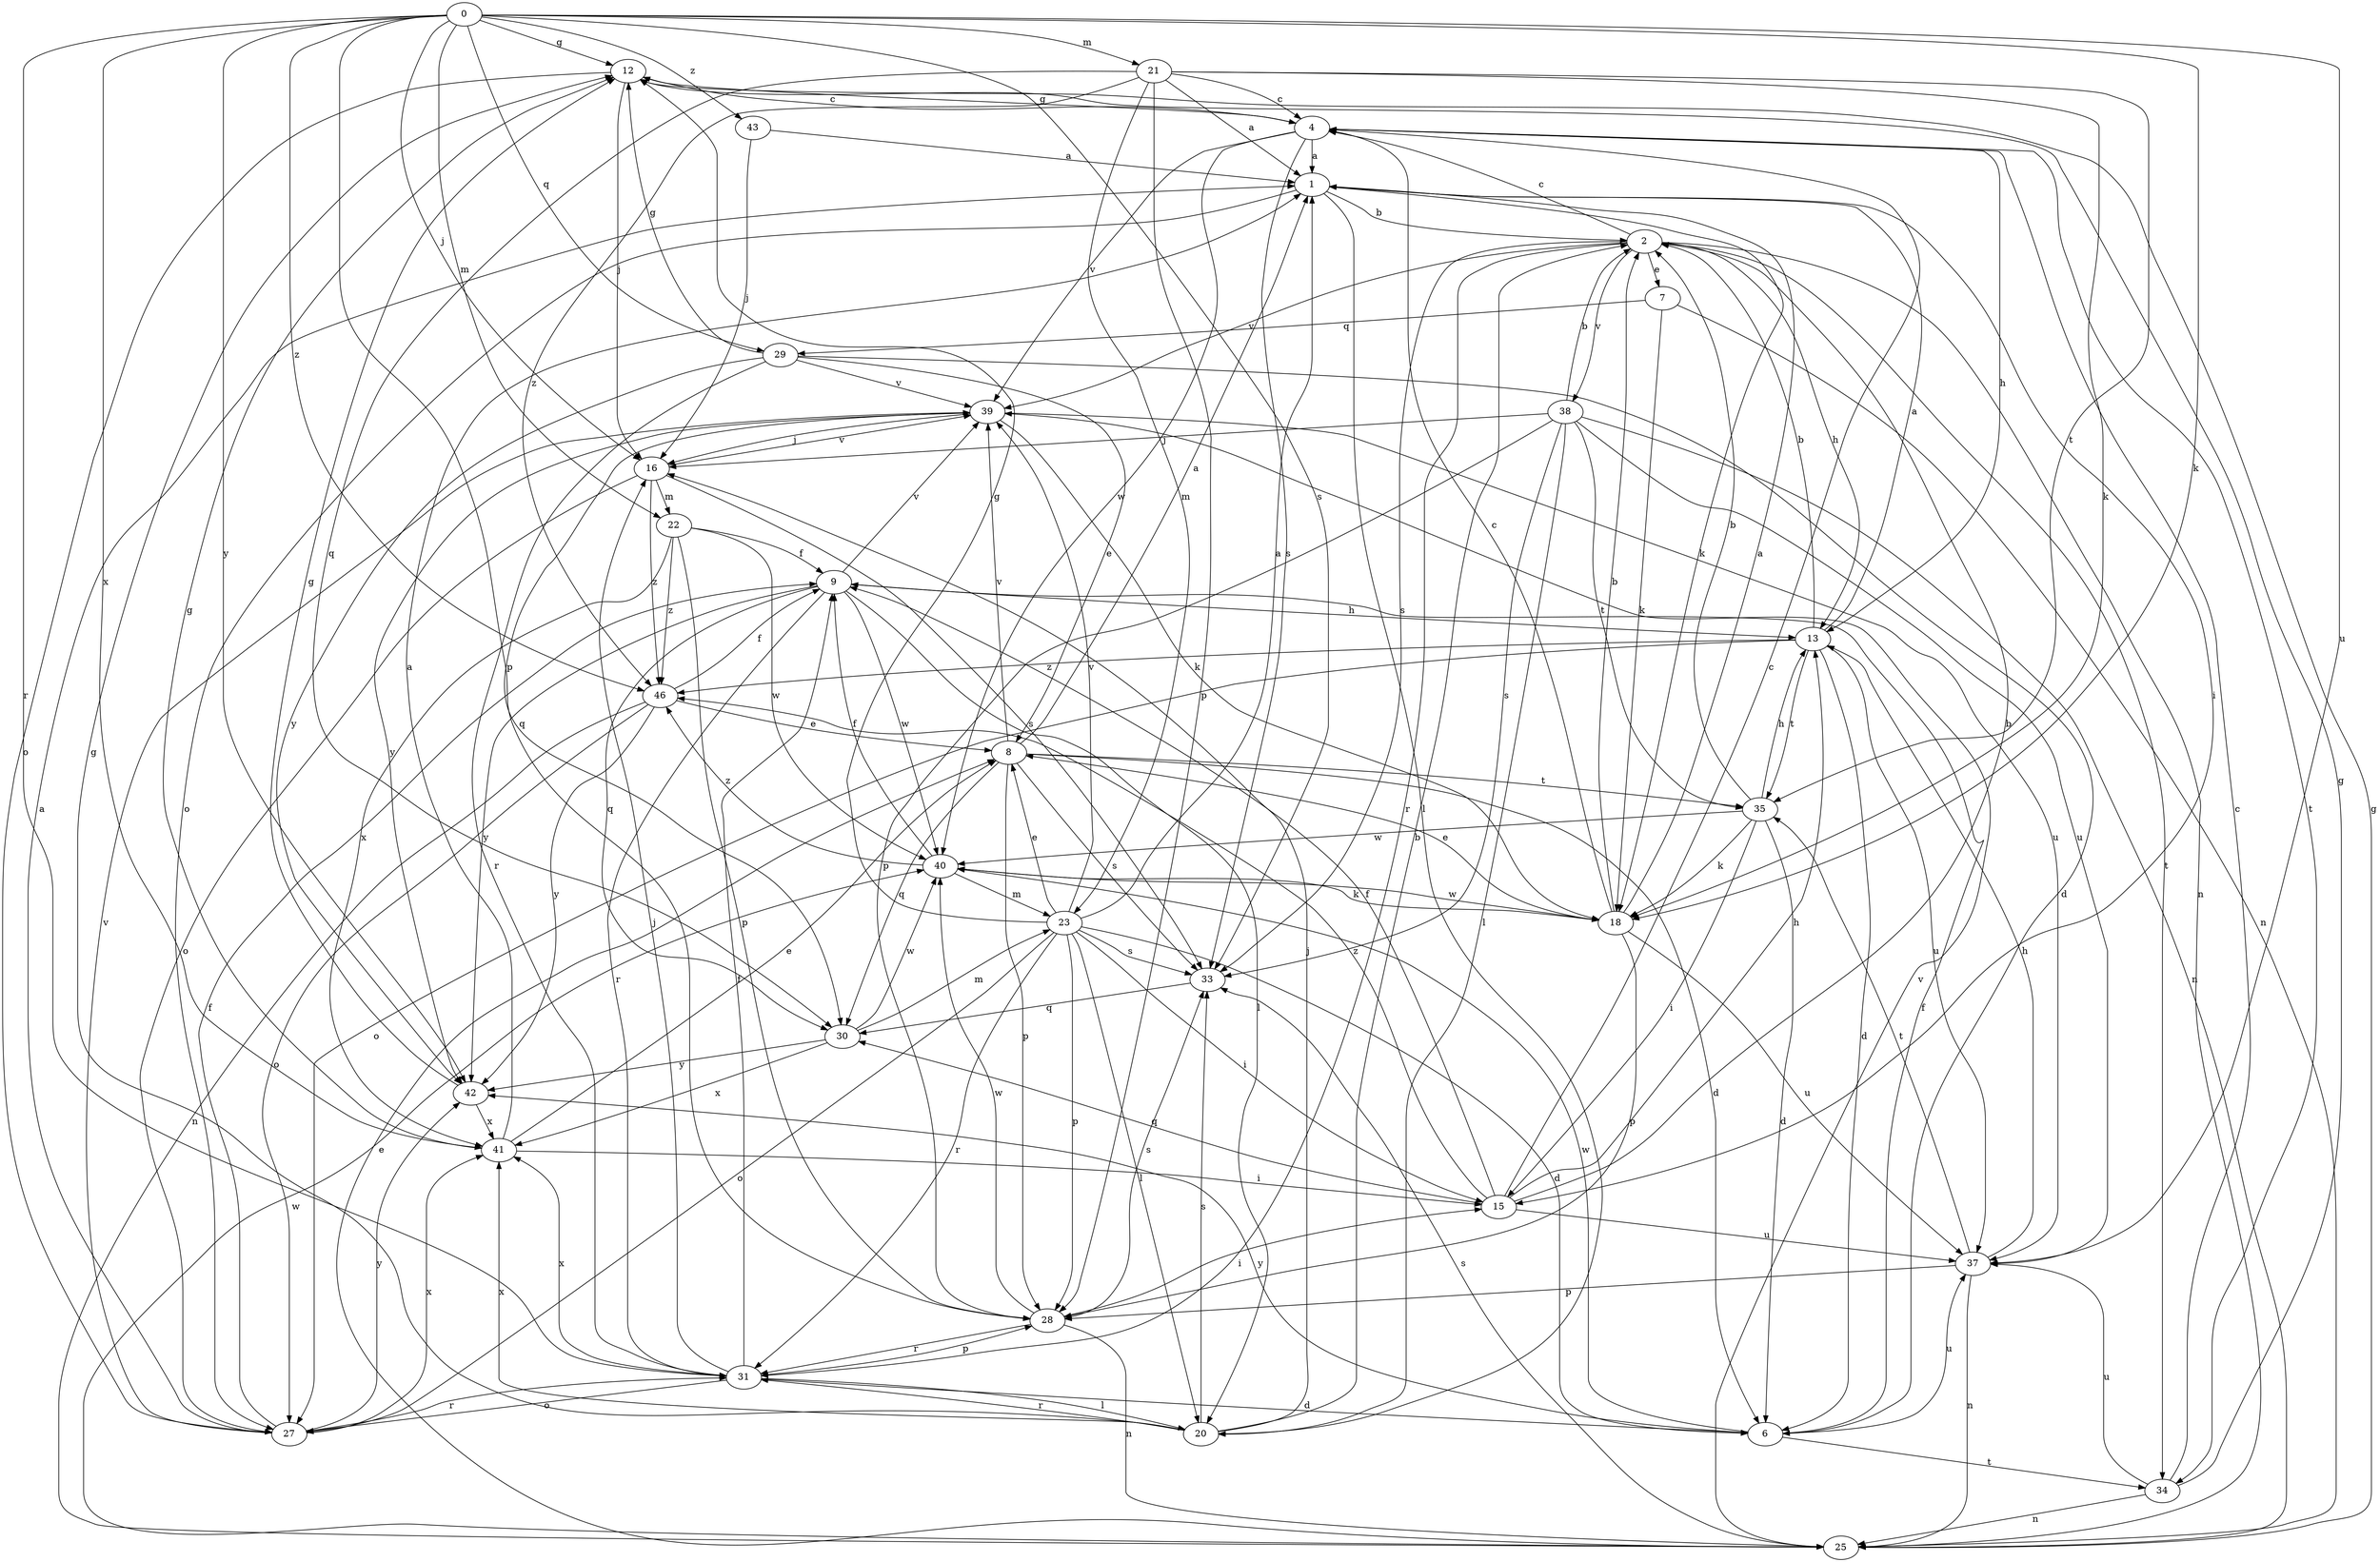 strict digraph  {
0;
1;
2;
4;
6;
7;
8;
9;
12;
13;
15;
16;
18;
20;
21;
22;
23;
25;
27;
28;
29;
30;
31;
33;
34;
35;
37;
38;
39;
40;
41;
42;
43;
46;
0 -> 12  [label=g];
0 -> 16  [label=j];
0 -> 18  [label=k];
0 -> 21  [label=m];
0 -> 22  [label=m];
0 -> 28  [label=p];
0 -> 29  [label=q];
0 -> 31  [label=r];
0 -> 33  [label=s];
0 -> 37  [label=u];
0 -> 41  [label=x];
0 -> 42  [label=y];
0 -> 43  [label=z];
0 -> 46  [label=z];
1 -> 2  [label=b];
1 -> 15  [label=i];
1 -> 18  [label=k];
1 -> 20  [label=l];
1 -> 27  [label=o];
2 -> 4  [label=c];
2 -> 7  [label=e];
2 -> 13  [label=h];
2 -> 25  [label=n];
2 -> 31  [label=r];
2 -> 33  [label=s];
2 -> 34  [label=t];
2 -> 38  [label=v];
2 -> 39  [label=v];
4 -> 1  [label=a];
4 -> 12  [label=g];
4 -> 13  [label=h];
4 -> 33  [label=s];
4 -> 34  [label=t];
4 -> 39  [label=v];
4 -> 40  [label=w];
6 -> 9  [label=f];
6 -> 34  [label=t];
6 -> 37  [label=u];
6 -> 40  [label=w];
6 -> 42  [label=y];
7 -> 18  [label=k];
7 -> 25  [label=n];
7 -> 29  [label=q];
8 -> 1  [label=a];
8 -> 6  [label=d];
8 -> 28  [label=p];
8 -> 30  [label=q];
8 -> 33  [label=s];
8 -> 35  [label=t];
8 -> 39  [label=v];
9 -> 13  [label=h];
9 -> 20  [label=l];
9 -> 30  [label=q];
9 -> 31  [label=r];
9 -> 39  [label=v];
9 -> 40  [label=w];
9 -> 42  [label=y];
12 -> 4  [label=c];
12 -> 16  [label=j];
12 -> 27  [label=o];
13 -> 1  [label=a];
13 -> 2  [label=b];
13 -> 6  [label=d];
13 -> 27  [label=o];
13 -> 35  [label=t];
13 -> 37  [label=u];
13 -> 46  [label=z];
15 -> 2  [label=b];
15 -> 4  [label=c];
15 -> 9  [label=f];
15 -> 13  [label=h];
15 -> 30  [label=q];
15 -> 37  [label=u];
15 -> 46  [label=z];
16 -> 22  [label=m];
16 -> 27  [label=o];
16 -> 33  [label=s];
16 -> 39  [label=v];
16 -> 46  [label=z];
18 -> 1  [label=a];
18 -> 2  [label=b];
18 -> 4  [label=c];
18 -> 8  [label=e];
18 -> 28  [label=p];
18 -> 37  [label=u];
18 -> 40  [label=w];
20 -> 2  [label=b];
20 -> 12  [label=g];
20 -> 16  [label=j];
20 -> 31  [label=r];
20 -> 33  [label=s];
20 -> 41  [label=x];
21 -> 1  [label=a];
21 -> 4  [label=c];
21 -> 18  [label=k];
21 -> 23  [label=m];
21 -> 28  [label=p];
21 -> 30  [label=q];
21 -> 35  [label=t];
21 -> 46  [label=z];
22 -> 9  [label=f];
22 -> 28  [label=p];
22 -> 40  [label=w];
22 -> 41  [label=x];
22 -> 46  [label=z];
23 -> 1  [label=a];
23 -> 6  [label=d];
23 -> 8  [label=e];
23 -> 12  [label=g];
23 -> 15  [label=i];
23 -> 20  [label=l];
23 -> 27  [label=o];
23 -> 28  [label=p];
23 -> 31  [label=r];
23 -> 33  [label=s];
23 -> 39  [label=v];
25 -> 8  [label=e];
25 -> 12  [label=g];
25 -> 33  [label=s];
25 -> 39  [label=v];
25 -> 40  [label=w];
27 -> 1  [label=a];
27 -> 9  [label=f];
27 -> 31  [label=r];
27 -> 39  [label=v];
27 -> 41  [label=x];
27 -> 42  [label=y];
28 -> 15  [label=i];
28 -> 25  [label=n];
28 -> 31  [label=r];
28 -> 33  [label=s];
28 -> 40  [label=w];
29 -> 6  [label=d];
29 -> 8  [label=e];
29 -> 12  [label=g];
29 -> 31  [label=r];
29 -> 39  [label=v];
29 -> 42  [label=y];
30 -> 23  [label=m];
30 -> 40  [label=w];
30 -> 41  [label=x];
30 -> 42  [label=y];
31 -> 6  [label=d];
31 -> 9  [label=f];
31 -> 16  [label=j];
31 -> 20  [label=l];
31 -> 27  [label=o];
31 -> 28  [label=p];
31 -> 41  [label=x];
33 -> 30  [label=q];
34 -> 4  [label=c];
34 -> 12  [label=g];
34 -> 25  [label=n];
34 -> 37  [label=u];
35 -> 2  [label=b];
35 -> 6  [label=d];
35 -> 13  [label=h];
35 -> 15  [label=i];
35 -> 18  [label=k];
35 -> 40  [label=w];
37 -> 13  [label=h];
37 -> 25  [label=n];
37 -> 28  [label=p];
37 -> 35  [label=t];
38 -> 2  [label=b];
38 -> 16  [label=j];
38 -> 20  [label=l];
38 -> 25  [label=n];
38 -> 28  [label=p];
38 -> 33  [label=s];
38 -> 35  [label=t];
38 -> 37  [label=u];
39 -> 16  [label=j];
39 -> 18  [label=k];
39 -> 30  [label=q];
39 -> 37  [label=u];
39 -> 42  [label=y];
40 -> 9  [label=f];
40 -> 18  [label=k];
40 -> 23  [label=m];
40 -> 46  [label=z];
41 -> 1  [label=a];
41 -> 8  [label=e];
41 -> 12  [label=g];
41 -> 15  [label=i];
42 -> 12  [label=g];
42 -> 41  [label=x];
43 -> 1  [label=a];
43 -> 16  [label=j];
46 -> 8  [label=e];
46 -> 9  [label=f];
46 -> 25  [label=n];
46 -> 27  [label=o];
46 -> 42  [label=y];
}
